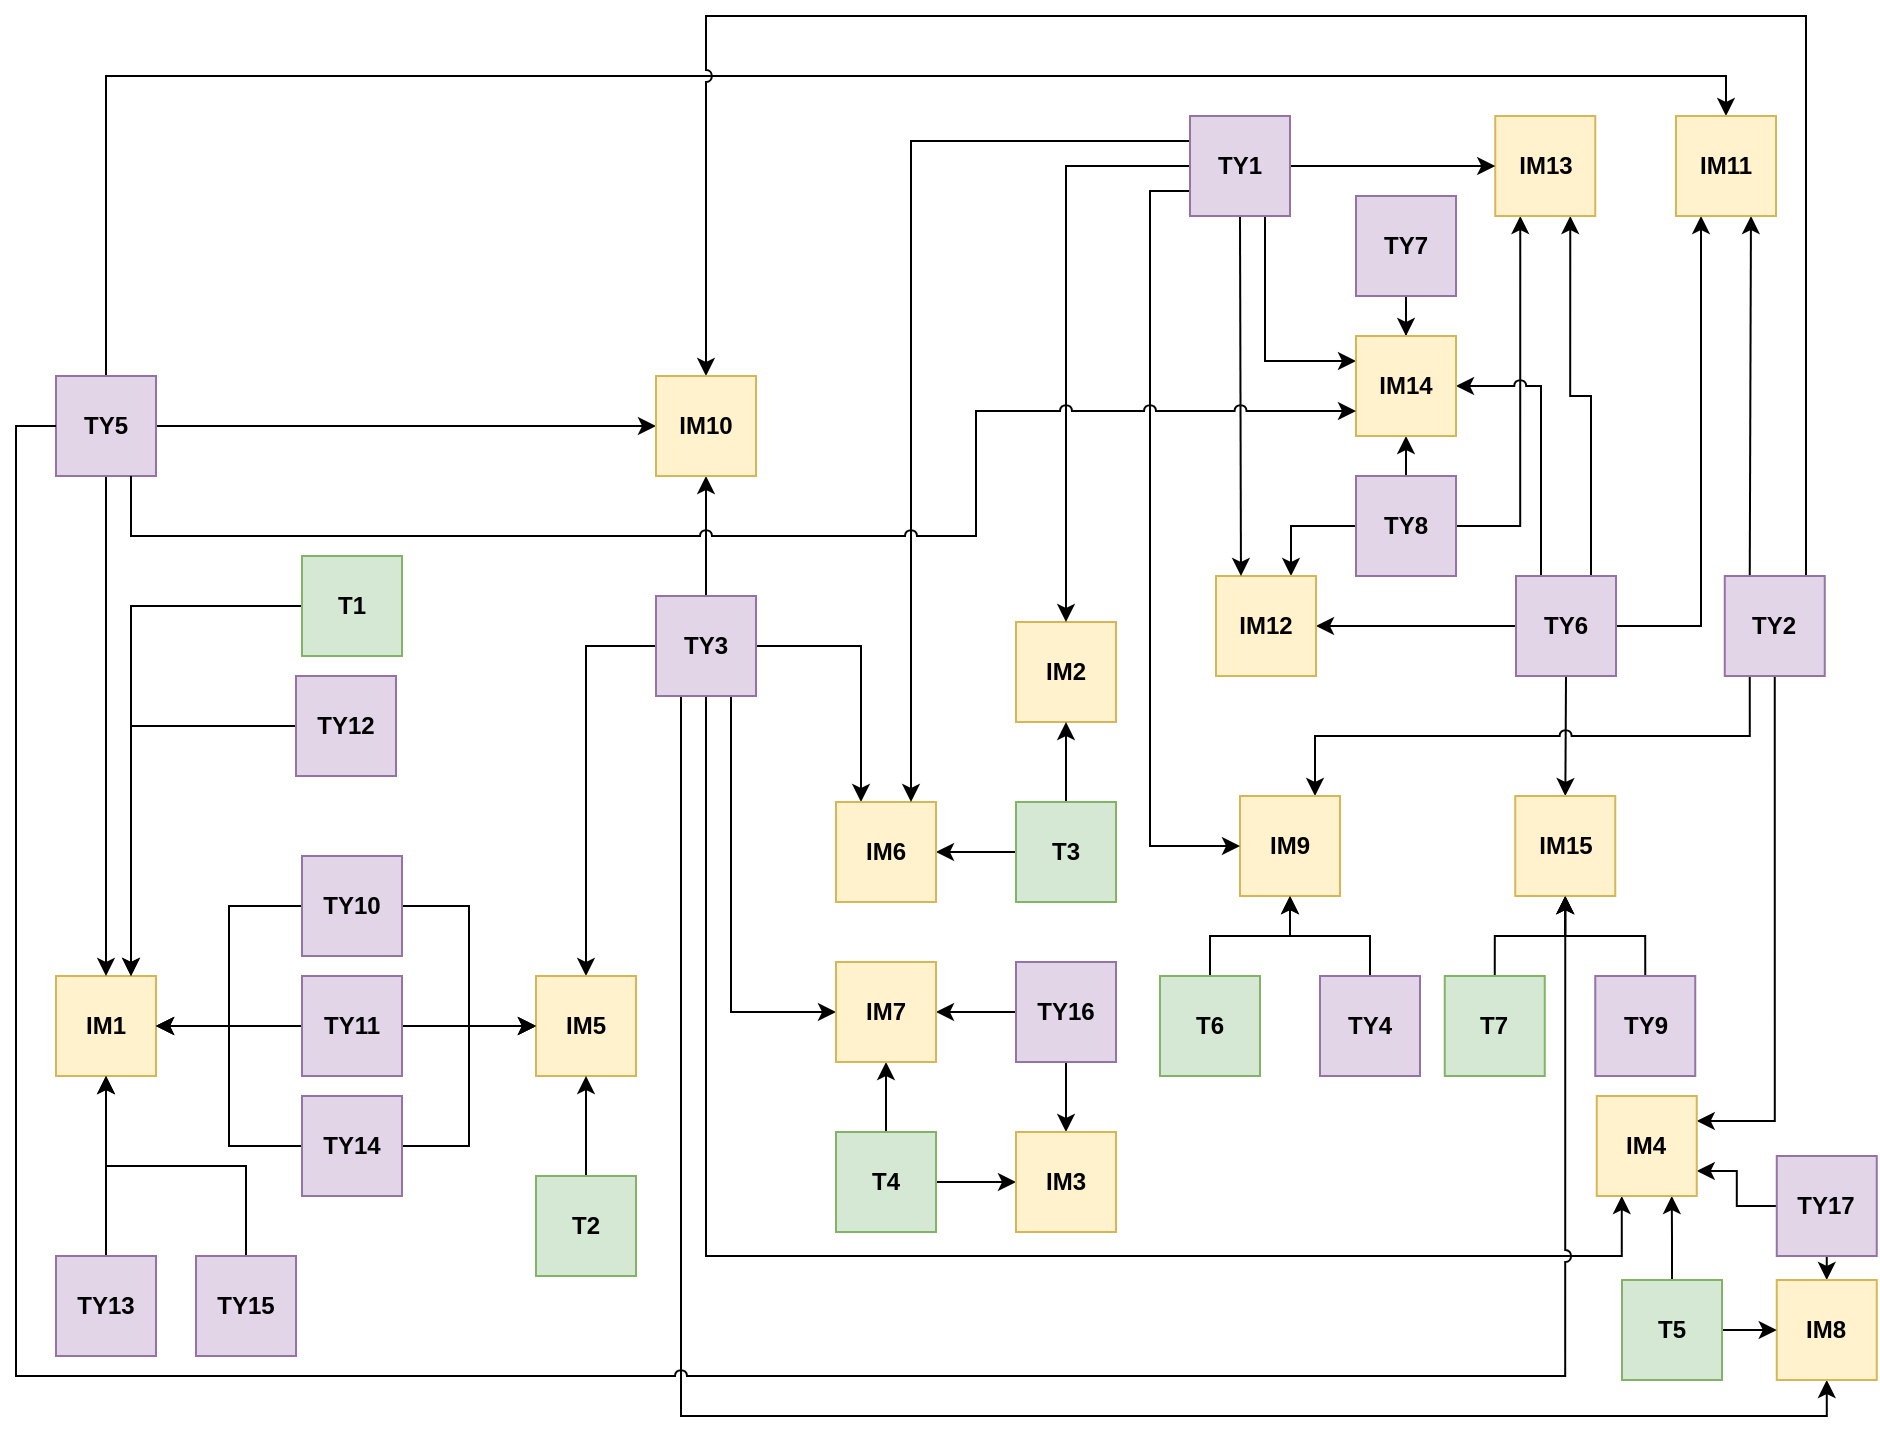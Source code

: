 <mxfile version="20.4.0" type="device"><diagram id="Voua08AdZDDQkW3HY6Ca" name="Page-1"><mxGraphModel dx="2634" dy="820" grid="1" gridSize="10" guides="1" tooltips="1" connect="1" arrows="1" fold="1" page="1" pageScale="1" pageWidth="850" pageHeight="1100" math="0" shadow="0"><root><mxCell id="0"/><mxCell id="1" parent="0"/><mxCell id="UbPSpZ2BlI031xM621BM-1" value="IM1" style="rounded=0;whiteSpace=wrap;html=1;fontStyle=1;fillColor=#fff2cc;strokeColor=#d6b656;" parent="1" vertex="1"><mxGeometry x="-240" y="620" width="50" height="50" as="geometry"/></mxCell><mxCell id="fTgO2sZlpGz_nwhxXqvM-84" style="edgeStyle=orthogonalEdgeStyle;rounded=0;jumpStyle=arc;orthogonalLoop=1;jettySize=auto;html=1;exitX=0.5;exitY=0;exitDx=0;exitDy=0;entryX=0.5;entryY=1;entryDx=0;entryDy=0;" edge="1" parent="1" source="UbPSpZ2BlI031xM621BM-9" target="GSLJ3GHXtGEVud8e1H04-6"><mxGeometry relative="1" as="geometry"/></mxCell><mxCell id="UbPSpZ2BlI031xM621BM-9" value="TY4" style="rounded=0;whiteSpace=wrap;html=1;fontStyle=1;fillColor=#e1d5e7;strokeColor=#9673a6;" parent="1" vertex="1"><mxGeometry x="392" y="620" width="50" height="50" as="geometry"/></mxCell><mxCell id="fTgO2sZlpGz_nwhxXqvM-116" style="edgeStyle=orthogonalEdgeStyle;rounded=0;jumpStyle=arc;orthogonalLoop=1;jettySize=auto;html=1;exitX=0.5;exitY=1;exitDx=0;exitDy=0;entryX=0.5;entryY=0;entryDx=0;entryDy=0;" edge="1" parent="1" source="UbPSpZ2BlI031xM621BM-10" target="UbPSpZ2BlI031xM621BM-1"><mxGeometry relative="1" as="geometry"/></mxCell><mxCell id="fTgO2sZlpGz_nwhxXqvM-129" style="edgeStyle=orthogonalEdgeStyle;rounded=0;jumpStyle=arc;orthogonalLoop=1;jettySize=auto;html=1;exitX=1;exitY=0.5;exitDx=0;exitDy=0;entryX=0;entryY=0.5;entryDx=0;entryDy=0;" edge="1" parent="1" source="UbPSpZ2BlI031xM621BM-10" target="GSLJ3GHXtGEVud8e1H04-7"><mxGeometry relative="1" as="geometry"/></mxCell><mxCell id="fTgO2sZlpGz_nwhxXqvM-132" style="edgeStyle=orthogonalEdgeStyle;rounded=0;jumpStyle=arc;orthogonalLoop=1;jettySize=auto;html=1;exitX=0.5;exitY=0;exitDx=0;exitDy=0;entryX=0.5;entryY=0;entryDx=0;entryDy=0;" edge="1" parent="1" source="UbPSpZ2BlI031xM621BM-10" target="GSLJ3GHXtGEVud8e1H04-8"><mxGeometry relative="1" as="geometry"/></mxCell><mxCell id="UbPSpZ2BlI031xM621BM-10" value="TY5" style="rounded=0;whiteSpace=wrap;html=1;fontStyle=1;fillColor=#e1d5e7;strokeColor=#9673a6;" parent="1" vertex="1"><mxGeometry x="-240.0" y="320" width="50" height="50" as="geometry"/></mxCell><mxCell id="fTgO2sZlpGz_nwhxXqvM-86" style="edgeStyle=orthogonalEdgeStyle;rounded=0;jumpStyle=arc;orthogonalLoop=1;jettySize=auto;html=1;exitX=0.5;exitY=0;exitDx=0;exitDy=0;entryX=0.5;entryY=1;entryDx=0;entryDy=0;" edge="1" parent="1" source="UbPSpZ2BlI031xM621BM-14" target="fTgO2sZlpGz_nwhxXqvM-1"><mxGeometry relative="1" as="geometry"/></mxCell><mxCell id="UbPSpZ2BlI031xM621BM-14" value="TY9" style="rounded=0;whiteSpace=wrap;html=1;fontStyle=1;fillColor=#e1d5e7;strokeColor=#9673a6;" parent="1" vertex="1"><mxGeometry x="529.63" y="620" width="50" height="50" as="geometry"/></mxCell><mxCell id="UbPSpZ2BlI031xM621BM-2" value="IM2" style="rounded=0;whiteSpace=wrap;html=1;fontStyle=1;fillColor=#fff2cc;strokeColor=#d6b656;" parent="1" vertex="1"><mxGeometry x="240" y="443" width="50" height="50" as="geometry"/></mxCell><mxCell id="fTgO2sZlpGz_nwhxXqvM-114" value="" style="edgeStyle=orthogonalEdgeStyle;rounded=0;jumpStyle=arc;orthogonalLoop=1;jettySize=auto;html=1;" edge="1" parent="1" source="UbPSpZ2BlI031xM621BM-12" target="fTgO2sZlpGz_nwhxXqvM-2"><mxGeometry relative="1" as="geometry"/></mxCell><mxCell id="UbPSpZ2BlI031xM621BM-12" value="TY7" style="rounded=0;whiteSpace=wrap;html=1;fontStyle=1;fillColor=#e1d5e7;strokeColor=#9673a6;" parent="1" vertex="1"><mxGeometry x="410" y="230" width="50" height="50" as="geometry"/></mxCell><mxCell id="fTgO2sZlpGz_nwhxXqvM-141" style="edgeStyle=orthogonalEdgeStyle;rounded=0;jumpStyle=arc;orthogonalLoop=1;jettySize=auto;html=1;entryX=0.75;entryY=0;entryDx=0;entryDy=0;" edge="1" parent="1" source="UbPSpZ2BlI031xM621BM-13" target="GSLJ3GHXtGEVud8e1H04-9"><mxGeometry relative="1" as="geometry"/></mxCell><mxCell id="fTgO2sZlpGz_nwhxXqvM-144" style="edgeStyle=orthogonalEdgeStyle;rounded=0;jumpStyle=arc;orthogonalLoop=1;jettySize=auto;html=1;exitX=1;exitY=0.5;exitDx=0;exitDy=0;entryX=0.25;entryY=1;entryDx=0;entryDy=0;" edge="1" parent="1" source="UbPSpZ2BlI031xM621BM-13" target="GSLJ3GHXtGEVud8e1H04-5"><mxGeometry relative="1" as="geometry"/></mxCell><mxCell id="fTgO2sZlpGz_nwhxXqvM-145" style="edgeStyle=orthogonalEdgeStyle;rounded=0;jumpStyle=arc;orthogonalLoop=1;jettySize=auto;html=1;exitX=0.5;exitY=0;exitDx=0;exitDy=0;entryX=0.5;entryY=1;entryDx=0;entryDy=0;" edge="1" parent="1" source="UbPSpZ2BlI031xM621BM-13" target="fTgO2sZlpGz_nwhxXqvM-2"><mxGeometry relative="1" as="geometry"/></mxCell><mxCell id="UbPSpZ2BlI031xM621BM-13" value="TY8" style="rounded=0;whiteSpace=wrap;html=1;fontStyle=1;fillColor=#e1d5e7;strokeColor=#9673a6;" parent="1" vertex="1"><mxGeometry x="410" y="370" width="50" height="50" as="geometry"/></mxCell><mxCell id="fTgO2sZlpGz_nwhxXqvM-85" value="" style="edgeStyle=orthogonalEdgeStyle;rounded=0;jumpStyle=arc;orthogonalLoop=1;jettySize=auto;html=1;entryX=0.5;entryY=0;entryDx=0;entryDy=0;exitX=0.5;exitY=1;exitDx=0;exitDy=0;" edge="1" parent="1" source="UbPSpZ2BlI031xM621BM-11" target="fTgO2sZlpGz_nwhxXqvM-1"><mxGeometry relative="1" as="geometry"/></mxCell><mxCell id="fTgO2sZlpGz_nwhxXqvM-133" style="edgeStyle=orthogonalEdgeStyle;rounded=0;jumpStyle=arc;orthogonalLoop=1;jettySize=auto;html=1;exitX=1;exitY=0.5;exitDx=0;exitDy=0;entryX=0.25;entryY=1;entryDx=0;entryDy=0;" edge="1" parent="1" source="UbPSpZ2BlI031xM621BM-11" target="GSLJ3GHXtGEVud8e1H04-8"><mxGeometry relative="1" as="geometry"/></mxCell><mxCell id="fTgO2sZlpGz_nwhxXqvM-140" value="" style="edgeStyle=orthogonalEdgeStyle;rounded=0;jumpStyle=arc;orthogonalLoop=1;jettySize=auto;html=1;" edge="1" parent="1" source="UbPSpZ2BlI031xM621BM-11" target="GSLJ3GHXtGEVud8e1H04-9"><mxGeometry relative="1" as="geometry"/></mxCell><mxCell id="fTgO2sZlpGz_nwhxXqvM-143" value="" style="edgeStyle=orthogonalEdgeStyle;rounded=0;jumpStyle=arc;orthogonalLoop=1;jettySize=auto;html=1;entryX=0.75;entryY=1;entryDx=0;entryDy=0;exitX=0.75;exitY=0;exitDx=0;exitDy=0;" edge="1" parent="1" source="UbPSpZ2BlI031xM621BM-11" target="GSLJ3GHXtGEVud8e1H04-5"><mxGeometry relative="1" as="geometry"/></mxCell><mxCell id="fTgO2sZlpGz_nwhxXqvM-147" style="edgeStyle=orthogonalEdgeStyle;rounded=0;jumpStyle=arc;orthogonalLoop=1;jettySize=auto;html=1;exitX=0.25;exitY=0;exitDx=0;exitDy=0;entryX=1;entryY=0.5;entryDx=0;entryDy=0;" edge="1" parent="1" source="UbPSpZ2BlI031xM621BM-11" target="fTgO2sZlpGz_nwhxXqvM-2"><mxGeometry relative="1" as="geometry"/></mxCell><mxCell id="UbPSpZ2BlI031xM621BM-11" value="TY6" style="rounded=0;whiteSpace=wrap;html=1;fontStyle=1;fillColor=#e1d5e7;strokeColor=#9673a6;" parent="1" vertex="1"><mxGeometry x="490" y="420" width="50" height="50" as="geometry"/></mxCell><mxCell id="fTgO2sZlpGz_nwhxXqvM-120" style="edgeStyle=orthogonalEdgeStyle;rounded=0;jumpStyle=arc;orthogonalLoop=1;jettySize=auto;html=1;exitX=1;exitY=0.5;exitDx=0;exitDy=0;entryX=0;entryY=0.5;entryDx=0;entryDy=0;" edge="1" parent="1" source="UbPSpZ2BlI031xM621BM-17" target="GSLJ3GHXtGEVud8e1H04-3"><mxGeometry relative="1" as="geometry"/></mxCell><mxCell id="fTgO2sZlpGz_nwhxXqvM-123" style="edgeStyle=orthogonalEdgeStyle;rounded=0;jumpStyle=arc;orthogonalLoop=1;jettySize=auto;html=1;exitX=0;exitY=0.5;exitDx=0;exitDy=0;entryX=1;entryY=0.5;entryDx=0;entryDy=0;" edge="1" parent="1" source="UbPSpZ2BlI031xM621BM-17" target="UbPSpZ2BlI031xM621BM-1"><mxGeometry relative="1" as="geometry"/></mxCell><mxCell id="UbPSpZ2BlI031xM621BM-17" value="TY14" style="rounded=0;whiteSpace=wrap;html=1;fontStyle=1;fillColor=#e1d5e7;strokeColor=#9673a6;" parent="1" vertex="1"><mxGeometry x="-117" y="680" width="50" height="50" as="geometry"/></mxCell><mxCell id="fTgO2sZlpGz_nwhxXqvM-63" value="" style="edgeStyle=orthogonalEdgeStyle;rounded=0;jumpStyle=arc;orthogonalLoop=1;jettySize=auto;html=1;entryX=0.5;entryY=0;entryDx=0;entryDy=0;" edge="1" parent="1" source="UbPSpZ2BlI031xM621BM-15" target="uFB73G2saYUNhUMWogG1-1"><mxGeometry relative="1" as="geometry"/></mxCell><mxCell id="fTgO2sZlpGz_nwhxXqvM-76" style="edgeStyle=orthogonalEdgeStyle;rounded=0;jumpStyle=arc;orthogonalLoop=1;jettySize=auto;html=1;exitX=0;exitY=0.5;exitDx=0;exitDy=0;entryX=1;entryY=0.5;entryDx=0;entryDy=0;" edge="1" parent="1" source="UbPSpZ2BlI031xM621BM-15" target="nAyjH7x5ld0WhubJfcOg-13"><mxGeometry relative="1" as="geometry"/></mxCell><mxCell id="UbPSpZ2BlI031xM621BM-15" value="TY16" style="rounded=0;whiteSpace=wrap;html=1;fontStyle=1;fillColor=#e1d5e7;strokeColor=#9673a6;" parent="1" vertex="1"><mxGeometry x="240.0" y="613" width="50" height="50" as="geometry"/></mxCell><mxCell id="fTgO2sZlpGz_nwhxXqvM-97" style="edgeStyle=orthogonalEdgeStyle;rounded=0;jumpStyle=arc;orthogonalLoop=1;jettySize=auto;html=1;exitX=0;exitY=0.5;exitDx=0;exitDy=0;entryX=1;entryY=0.75;entryDx=0;entryDy=0;" edge="1" parent="1" source="UbPSpZ2BlI031xM621BM-16" target="nAyjH7x5ld0WhubJfcOg-16"><mxGeometry relative="1" as="geometry"/></mxCell><mxCell id="fTgO2sZlpGz_nwhxXqvM-103" style="edgeStyle=orthogonalEdgeStyle;rounded=0;jumpStyle=arc;orthogonalLoop=1;jettySize=auto;html=1;exitX=0.5;exitY=1;exitDx=0;exitDy=0;entryX=0.5;entryY=0;entryDx=0;entryDy=0;" edge="1" parent="1" source="UbPSpZ2BlI031xM621BM-16" target="GSLJ3GHXtGEVud8e1H04-4"><mxGeometry relative="1" as="geometry"/></mxCell><mxCell id="UbPSpZ2BlI031xM621BM-16" value="TY17" style="rounded=0;whiteSpace=wrap;html=1;fontStyle=1;fillColor=#e1d5e7;strokeColor=#9673a6;" parent="1" vertex="1"><mxGeometry x="620.38" y="710" width="50" height="50" as="geometry"/></mxCell><mxCell id="fTgO2sZlpGz_nwhxXqvM-119" style="edgeStyle=orthogonalEdgeStyle;rounded=0;jumpStyle=arc;orthogonalLoop=1;jettySize=auto;html=1;exitX=0.5;exitY=0;exitDx=0;exitDy=0;entryX=0.5;entryY=1;entryDx=0;entryDy=0;" edge="1" parent="1" source="UbPSpZ2BlI031xM621BM-18" target="UbPSpZ2BlI031xM621BM-1"><mxGeometry relative="1" as="geometry"/></mxCell><mxCell id="UbPSpZ2BlI031xM621BM-18" value="TY15" style="rounded=0;whiteSpace=wrap;html=1;fontStyle=1;fillColor=#e1d5e7;strokeColor=#9673a6;" parent="1" vertex="1"><mxGeometry x="-170" y="760" width="50" height="50" as="geometry"/></mxCell><mxCell id="fTgO2sZlpGz_nwhxXqvM-65" style="edgeStyle=orthogonalEdgeStyle;rounded=0;jumpStyle=arc;orthogonalLoop=1;jettySize=auto;html=1;entryX=1;entryY=0.25;entryDx=0;entryDy=0;exitX=0.5;exitY=1;exitDx=0;exitDy=0;" edge="1" parent="1" source="GSLJ3GHXtGEVud8e1H04-2" target="nAyjH7x5ld0WhubJfcOg-16"><mxGeometry relative="1" as="geometry"/></mxCell><mxCell id="fTgO2sZlpGz_nwhxXqvM-67" value="" style="edgeStyle=orthogonalEdgeStyle;rounded=0;jumpStyle=arc;orthogonalLoop=1;jettySize=auto;html=1;entryX=0.5;entryY=0;entryDx=0;entryDy=0;exitX=0;exitY=0.5;exitDx=0;exitDy=0;" edge="1" parent="1" source="GSLJ3GHXtGEVud8e1H04-1" target="GSLJ3GHXtGEVud8e1H04-3"><mxGeometry relative="1" as="geometry"/></mxCell><mxCell id="fTgO2sZlpGz_nwhxXqvM-124" style="edgeStyle=orthogonalEdgeStyle;rounded=0;jumpStyle=arc;orthogonalLoop=1;jettySize=auto;html=1;exitX=0.5;exitY=1;exitDx=0;exitDy=0;entryX=0.25;entryY=1;entryDx=0;entryDy=0;" edge="1" parent="1" source="GSLJ3GHXtGEVud8e1H04-1" target="nAyjH7x5ld0WhubJfcOg-16"><mxGeometry relative="1" as="geometry"><Array as="points"><mxPoint x="85" y="760"/><mxPoint x="543" y="760"/></Array></mxGeometry></mxCell><mxCell id="fTgO2sZlpGz_nwhxXqvM-126" style="edgeStyle=orthogonalEdgeStyle;rounded=0;jumpStyle=arc;orthogonalLoop=1;jettySize=auto;html=1;exitX=1;exitY=0.5;exitDx=0;exitDy=0;entryX=0.25;entryY=0;entryDx=0;entryDy=0;" edge="1" parent="1" source="GSLJ3GHXtGEVud8e1H04-1" target="nAyjH7x5ld0WhubJfcOg-8"><mxGeometry relative="1" as="geometry"/></mxCell><mxCell id="fTgO2sZlpGz_nwhxXqvM-127" style="edgeStyle=orthogonalEdgeStyle;rounded=0;jumpStyle=arc;orthogonalLoop=1;jettySize=auto;html=1;exitX=0.75;exitY=1;exitDx=0;exitDy=0;entryX=0;entryY=0.5;entryDx=0;entryDy=0;" edge="1" parent="1" source="GSLJ3GHXtGEVud8e1H04-1" target="nAyjH7x5ld0WhubJfcOg-13"><mxGeometry relative="1" as="geometry"/></mxCell><mxCell id="fTgO2sZlpGz_nwhxXqvM-128" style="edgeStyle=orthogonalEdgeStyle;rounded=0;jumpStyle=arc;orthogonalLoop=1;jettySize=auto;html=1;exitX=0.25;exitY=1;exitDx=0;exitDy=0;entryX=0.5;entryY=1;entryDx=0;entryDy=0;" edge="1" parent="1" source="GSLJ3GHXtGEVud8e1H04-1" target="GSLJ3GHXtGEVud8e1H04-4"><mxGeometry relative="1" as="geometry"><Array as="points"><mxPoint x="73" y="840"/><mxPoint x="645" y="840"/></Array></mxGeometry></mxCell><mxCell id="fTgO2sZlpGz_nwhxXqvM-131" value="" style="edgeStyle=orthogonalEdgeStyle;rounded=0;jumpStyle=arc;orthogonalLoop=1;jettySize=auto;html=1;" edge="1" parent="1" source="GSLJ3GHXtGEVud8e1H04-1" target="GSLJ3GHXtGEVud8e1H04-7"><mxGeometry relative="1" as="geometry"/></mxCell><mxCell id="GSLJ3GHXtGEVud8e1H04-1" value="TY3" style="rounded=0;whiteSpace=wrap;html=1;fontStyle=1;fillColor=#e1d5e7;strokeColor=#9673a6;" parent="1" vertex="1"><mxGeometry x="60" y="430" width="50" height="50" as="geometry"/></mxCell><mxCell id="fTgO2sZlpGz_nwhxXqvM-104" style="edgeStyle=orthogonalEdgeStyle;rounded=0;jumpStyle=arc;orthogonalLoop=1;jettySize=auto;html=1;exitX=0.25;exitY=1;exitDx=0;exitDy=0;entryX=0.75;entryY=0;entryDx=0;entryDy=0;" edge="1" parent="1" source="GSLJ3GHXtGEVud8e1H04-2" target="GSLJ3GHXtGEVud8e1H04-6"><mxGeometry relative="1" as="geometry"><mxPoint x="402.63" y="835" as="sourcePoint"/></mxGeometry></mxCell><mxCell id="fTgO2sZlpGz_nwhxXqvM-111" style="edgeStyle=orthogonalEdgeStyle;rounded=0;jumpStyle=arc;orthogonalLoop=1;jettySize=auto;html=1;exitX=0.25;exitY=0;exitDx=0;exitDy=0;entryX=0.75;entryY=1;entryDx=0;entryDy=0;" edge="1" parent="1" source="GSLJ3GHXtGEVud8e1H04-2" target="GSLJ3GHXtGEVud8e1H04-8"><mxGeometry relative="1" as="geometry"/></mxCell><mxCell id="fTgO2sZlpGz_nwhxXqvM-130" style="edgeStyle=orthogonalEdgeStyle;rounded=0;jumpStyle=arc;orthogonalLoop=1;jettySize=auto;html=1;exitX=0.5;exitY=0;exitDx=0;exitDy=0;entryX=0.5;entryY=0;entryDx=0;entryDy=0;" edge="1" parent="1" source="GSLJ3GHXtGEVud8e1H04-2" target="GSLJ3GHXtGEVud8e1H04-7"><mxGeometry relative="1" as="geometry"><Array as="points"><mxPoint x="635" y="140"/><mxPoint x="85" y="140"/></Array></mxGeometry></mxCell><mxCell id="GSLJ3GHXtGEVud8e1H04-2" value="TY2" style="rounded=0;whiteSpace=wrap;html=1;fontStyle=1;fillColor=#e1d5e7;strokeColor=#9673a6;" parent="1" vertex="1"><mxGeometry x="594.38" y="420" width="50" height="50" as="geometry"/></mxCell><mxCell id="GSLJ3GHXtGEVud8e1H04-3" value="IM5" style="rounded=0;whiteSpace=wrap;html=1;fontStyle=1;fillColor=#fff2cc;strokeColor=#d6b656;" parent="1" vertex="1"><mxGeometry y="620" width="50" height="50" as="geometry"/></mxCell><mxCell id="GSLJ3GHXtGEVud8e1H04-4" value="IM8" style="rounded=0;whiteSpace=wrap;html=1;fontStyle=1;fillColor=#fff2cc;strokeColor=#d6b656;" parent="1" vertex="1"><mxGeometry x="620.38" y="772" width="50" height="50" as="geometry"/></mxCell><mxCell id="GSLJ3GHXtGEVud8e1H04-5" value="IM13" style="rounded=0;whiteSpace=wrap;html=1;fontStyle=1;fillColor=#fff2cc;strokeColor=#d6b656;" parent="1" vertex="1"><mxGeometry x="479.63" y="190" width="50" height="50" as="geometry"/></mxCell><mxCell id="GSLJ3GHXtGEVud8e1H04-6" value="IM9" style="rounded=0;whiteSpace=wrap;html=1;fontStyle=1;fillColor=#fff2cc;strokeColor=#d6b656;" parent="1" vertex="1"><mxGeometry x="352" y="530" width="50" height="50" as="geometry"/></mxCell><mxCell id="GSLJ3GHXtGEVud8e1H04-7" value="IM10" style="rounded=0;whiteSpace=wrap;html=1;fontStyle=1;fillColor=#fff2cc;strokeColor=#d6b656;" parent="1" vertex="1"><mxGeometry x="60" y="320" width="50" height="50" as="geometry"/></mxCell><mxCell id="GSLJ3GHXtGEVud8e1H04-8" value="IM11" style="rounded=0;whiteSpace=wrap;html=1;fontStyle=1;fillColor=#fff2cc;strokeColor=#d6b656;" parent="1" vertex="1"><mxGeometry x="570.0" y="190" width="50" height="50" as="geometry"/></mxCell><mxCell id="GSLJ3GHXtGEVud8e1H04-9" value="IM12" style="rounded=0;whiteSpace=wrap;html=1;fontStyle=1;fillColor=#fff2cc;strokeColor=#d6b656;" parent="1" vertex="1"><mxGeometry x="340.0" y="420" width="50" height="50" as="geometry"/></mxCell><mxCell id="fTgO2sZlpGz_nwhxXqvM-4" value="" style="edgeStyle=orthogonalEdgeStyle;rounded=0;orthogonalLoop=1;jettySize=auto;html=1;exitX=0;exitY=0.5;exitDx=0;exitDy=0;entryX=0.75;entryY=0;entryDx=0;entryDy=0;" edge="1" parent="1" source="nAyjH7x5ld0WhubJfcOg-1" target="UbPSpZ2BlI031xM621BM-1"><mxGeometry relative="1" as="geometry"/></mxCell><mxCell id="nAyjH7x5ld0WhubJfcOg-1" value="T1" style="rounded=0;whiteSpace=wrap;html=1;fontStyle=1;fillColor=#d5e8d4;strokeColor=#82b366;" parent="1" vertex="1"><mxGeometry x="-117" y="410" width="50" height="50" as="geometry"/></mxCell><mxCell id="fTgO2sZlpGz_nwhxXqvM-5" value="" style="edgeStyle=orthogonalEdgeStyle;rounded=0;orthogonalLoop=1;jettySize=auto;html=1;entryX=0.5;entryY=1;entryDx=0;entryDy=0;exitX=0.5;exitY=0;exitDx=0;exitDy=0;" edge="1" parent="1" source="nAyjH7x5ld0WhubJfcOg-2" target="GSLJ3GHXtGEVud8e1H04-3"><mxGeometry relative="1" as="geometry"/></mxCell><mxCell id="nAyjH7x5ld0WhubJfcOg-2" value="T2" style="rounded=0;whiteSpace=wrap;html=1;fontStyle=1;fillColor=#d5e8d4;strokeColor=#82b366;" parent="1" vertex="1"><mxGeometry y="720" width="50" height="50" as="geometry"/></mxCell><mxCell id="fTgO2sZlpGz_nwhxXqvM-61" value="" style="edgeStyle=orthogonalEdgeStyle;rounded=0;jumpStyle=arc;orthogonalLoop=1;jettySize=auto;html=1;exitX=0.5;exitY=0;exitDx=0;exitDy=0;" edge="1" parent="1" source="nAyjH7x5ld0WhubJfcOg-3" target="UbPSpZ2BlI031xM621BM-2"><mxGeometry relative="1" as="geometry"/></mxCell><mxCell id="fTgO2sZlpGz_nwhxXqvM-71" value="" style="edgeStyle=orthogonalEdgeStyle;rounded=0;jumpStyle=arc;orthogonalLoop=1;jettySize=auto;html=1;" edge="1" parent="1" source="nAyjH7x5ld0WhubJfcOg-3" target="nAyjH7x5ld0WhubJfcOg-8"><mxGeometry relative="1" as="geometry"/></mxCell><mxCell id="nAyjH7x5ld0WhubJfcOg-3" value="T3" style="rounded=0;whiteSpace=wrap;html=1;fontStyle=1;fillColor=#d5e8d4;strokeColor=#82b366;" parent="1" vertex="1"><mxGeometry x="240" y="533" width="50" height="50" as="geometry"/></mxCell><mxCell id="fTgO2sZlpGz_nwhxXqvM-8" style="edgeStyle=orthogonalEdgeStyle;rounded=0;orthogonalLoop=1;jettySize=auto;html=1;exitX=1;exitY=0.5;exitDx=0;exitDy=0;entryX=0;entryY=0.5;entryDx=0;entryDy=0;" edge="1" parent="1" source="nAyjH7x5ld0WhubJfcOg-4" target="uFB73G2saYUNhUMWogG1-1"><mxGeometry relative="1" as="geometry"/></mxCell><mxCell id="fTgO2sZlpGz_nwhxXqvM-74" value="" style="edgeStyle=orthogonalEdgeStyle;rounded=0;jumpStyle=arc;orthogonalLoop=1;jettySize=auto;html=1;" edge="1" parent="1" source="nAyjH7x5ld0WhubJfcOg-4" target="nAyjH7x5ld0WhubJfcOg-13"><mxGeometry relative="1" as="geometry"/></mxCell><mxCell id="nAyjH7x5ld0WhubJfcOg-4" value="T4" style="rounded=0;whiteSpace=wrap;html=1;fontStyle=1;fillColor=#d5e8d4;strokeColor=#82b366;" parent="1" vertex="1"><mxGeometry x="150.0" y="698" width="50" height="50" as="geometry"/></mxCell><mxCell id="fTgO2sZlpGz_nwhxXqvM-10" style="edgeStyle=orthogonalEdgeStyle;rounded=0;orthogonalLoop=1;jettySize=auto;html=1;exitX=0.5;exitY=0;exitDx=0;exitDy=0;entryX=0.75;entryY=1;entryDx=0;entryDy=0;" edge="1" parent="1" source="nAyjH7x5ld0WhubJfcOg-5" target="nAyjH7x5ld0WhubJfcOg-16"><mxGeometry relative="1" as="geometry"/></mxCell><mxCell id="fTgO2sZlpGz_nwhxXqvM-78" value="" style="edgeStyle=orthogonalEdgeStyle;rounded=0;jumpStyle=arc;orthogonalLoop=1;jettySize=auto;html=1;entryX=0;entryY=0.5;entryDx=0;entryDy=0;" edge="1" parent="1" source="nAyjH7x5ld0WhubJfcOg-5" target="GSLJ3GHXtGEVud8e1H04-4"><mxGeometry relative="1" as="geometry"/></mxCell><mxCell id="nAyjH7x5ld0WhubJfcOg-5" value="T5" style="rounded=0;whiteSpace=wrap;html=1;fontStyle=1;fillColor=#d5e8d4;strokeColor=#82b366;" parent="1" vertex="1"><mxGeometry x="543" y="772" width="50" height="50" as="geometry"/></mxCell><mxCell id="fTgO2sZlpGz_nwhxXqvM-12" value="" style="edgeStyle=orthogonalEdgeStyle;rounded=0;orthogonalLoop=1;jettySize=auto;html=1;entryX=0.5;entryY=1;entryDx=0;entryDy=0;exitX=0.5;exitY=0;exitDx=0;exitDy=0;" edge="1" parent="1" source="nAyjH7x5ld0WhubJfcOg-6" target="GSLJ3GHXtGEVud8e1H04-6"><mxGeometry relative="1" as="geometry"/></mxCell><mxCell id="nAyjH7x5ld0WhubJfcOg-6" value="T6" style="rounded=0;whiteSpace=wrap;html=1;fontStyle=1;fillColor=#d5e8d4;strokeColor=#82b366;" parent="1" vertex="1"><mxGeometry x="312" y="620" width="50" height="50" as="geometry"/></mxCell><mxCell id="fTgO2sZlpGz_nwhxXqvM-13" value="" style="edgeStyle=orthogonalEdgeStyle;rounded=0;orthogonalLoop=1;jettySize=auto;html=1;entryX=0.5;entryY=1;entryDx=0;entryDy=0;exitX=0.5;exitY=0;exitDx=0;exitDy=0;" edge="1" parent="1" source="nAyjH7x5ld0WhubJfcOg-7" target="fTgO2sZlpGz_nwhxXqvM-1"><mxGeometry relative="1" as="geometry"/></mxCell><mxCell id="nAyjH7x5ld0WhubJfcOg-7" value="T7" style="rounded=0;whiteSpace=wrap;html=1;fontStyle=1;fillColor=#d5e8d4;strokeColor=#82b366;" parent="1" vertex="1"><mxGeometry x="454.38" y="620" width="50" height="50" as="geometry"/></mxCell><mxCell id="nAyjH7x5ld0WhubJfcOg-8" value="IM6" style="rounded=0;whiteSpace=wrap;html=1;fontStyle=1;fillColor=#fff2cc;strokeColor=#d6b656;" parent="1" vertex="1"><mxGeometry x="150" y="533" width="50" height="50" as="geometry"/></mxCell><mxCell id="nAyjH7x5ld0WhubJfcOg-13" value="IM7" style="rounded=0;whiteSpace=wrap;html=1;fontStyle=1;fillColor=#fff2cc;strokeColor=#d6b656;" parent="1" vertex="1"><mxGeometry x="150.0" y="613" width="50" height="50" as="geometry"/></mxCell><mxCell id="nAyjH7x5ld0WhubJfcOg-16" value="IM4" style="rounded=0;whiteSpace=wrap;html=1;fontStyle=1;fillColor=#fff2cc;strokeColor=#d6b656;" parent="1" vertex="1"><mxGeometry x="530.38" y="680" width="50" height="50" as="geometry"/></mxCell><mxCell id="fTgO2sZlpGz_nwhxXqvM-62" value="" style="edgeStyle=orthogonalEdgeStyle;rounded=0;jumpStyle=arc;orthogonalLoop=1;jettySize=auto;html=1;entryX=0.5;entryY=0;entryDx=0;entryDy=0;exitX=0;exitY=0.5;exitDx=0;exitDy=0;" edge="1" parent="1" source="nAyjH7x5ld0WhubJfcOg-23" target="UbPSpZ2BlI031xM621BM-2"><mxGeometry relative="1" as="geometry"/></mxCell><mxCell id="fTgO2sZlpGz_nwhxXqvM-105" style="edgeStyle=orthogonalEdgeStyle;rounded=0;jumpStyle=arc;orthogonalLoop=1;jettySize=auto;html=1;exitX=0;exitY=0.75;exitDx=0;exitDy=0;entryX=0;entryY=0.5;entryDx=0;entryDy=0;" edge="1" parent="1" source="nAyjH7x5ld0WhubJfcOg-23" target="GSLJ3GHXtGEVud8e1H04-6"><mxGeometry relative="1" as="geometry"/></mxCell><mxCell id="fTgO2sZlpGz_nwhxXqvM-125" style="edgeStyle=orthogonalEdgeStyle;rounded=0;jumpStyle=arc;orthogonalLoop=1;jettySize=auto;html=1;exitX=0;exitY=0.25;exitDx=0;exitDy=0;entryX=0.75;entryY=0;entryDx=0;entryDy=0;" edge="1" parent="1" source="nAyjH7x5ld0WhubJfcOg-23" target="nAyjH7x5ld0WhubJfcOg-8"><mxGeometry relative="1" as="geometry"/></mxCell><mxCell id="fTgO2sZlpGz_nwhxXqvM-139" value="" style="edgeStyle=orthogonalEdgeStyle;rounded=0;jumpStyle=arc;orthogonalLoop=1;jettySize=auto;html=1;entryX=0.25;entryY=0;entryDx=0;entryDy=0;" edge="1" parent="1" source="nAyjH7x5ld0WhubJfcOg-23" target="GSLJ3GHXtGEVud8e1H04-9"><mxGeometry relative="1" as="geometry"/></mxCell><mxCell id="fTgO2sZlpGz_nwhxXqvM-142" value="" style="edgeStyle=orthogonalEdgeStyle;rounded=0;jumpStyle=arc;orthogonalLoop=1;jettySize=auto;html=1;" edge="1" parent="1" source="nAyjH7x5ld0WhubJfcOg-23" target="GSLJ3GHXtGEVud8e1H04-5"><mxGeometry relative="1" as="geometry"/></mxCell><mxCell id="fTgO2sZlpGz_nwhxXqvM-146" style="edgeStyle=orthogonalEdgeStyle;rounded=0;jumpStyle=arc;orthogonalLoop=1;jettySize=auto;html=1;exitX=0.75;exitY=1;exitDx=0;exitDy=0;entryX=0;entryY=0.25;entryDx=0;entryDy=0;" edge="1" parent="1" source="nAyjH7x5ld0WhubJfcOg-23" target="fTgO2sZlpGz_nwhxXqvM-2"><mxGeometry relative="1" as="geometry"/></mxCell><mxCell id="nAyjH7x5ld0WhubJfcOg-23" value="TY1" style="rounded=0;whiteSpace=wrap;html=1;fontStyle=1;fillColor=#e1d5e7;strokeColor=#9673a6;" parent="1" vertex="1"><mxGeometry x="327" y="190" width="50" height="50" as="geometry"/></mxCell><mxCell id="fTgO2sZlpGz_nwhxXqvM-68" style="edgeStyle=orthogonalEdgeStyle;rounded=0;jumpStyle=arc;orthogonalLoop=1;jettySize=auto;html=1;exitX=1;exitY=0.5;exitDx=0;exitDy=0;entryX=0;entryY=0.5;entryDx=0;entryDy=0;" edge="1" parent="1" source="nAyjH7x5ld0WhubJfcOg-42" target="GSLJ3GHXtGEVud8e1H04-3"><mxGeometry relative="1" as="geometry"><mxPoint x="-287.5" y="770" as="targetPoint"/></mxGeometry></mxCell><mxCell id="fTgO2sZlpGz_nwhxXqvM-121" style="edgeStyle=orthogonalEdgeStyle;rounded=0;jumpStyle=arc;orthogonalLoop=1;jettySize=auto;html=1;exitX=0;exitY=0.5;exitDx=0;exitDy=0;entryX=1;entryY=0.5;entryDx=0;entryDy=0;" edge="1" parent="1" source="nAyjH7x5ld0WhubJfcOg-42" target="UbPSpZ2BlI031xM621BM-1"><mxGeometry relative="1" as="geometry"/></mxCell><mxCell id="nAyjH7x5ld0WhubJfcOg-42" value="TY10" style="rounded=0;whiteSpace=wrap;html=1;fontStyle=1;fillColor=#e1d5e7;strokeColor=#9673a6;" parent="1" vertex="1"><mxGeometry x="-117" y="560" width="50" height="50" as="geometry"/></mxCell><mxCell id="fTgO2sZlpGz_nwhxXqvM-69" value="" style="edgeStyle=orthogonalEdgeStyle;rounded=0;jumpStyle=arc;orthogonalLoop=1;jettySize=auto;html=1;" edge="1" parent="1" source="nAyjH7x5ld0WhubJfcOg-43" target="GSLJ3GHXtGEVud8e1H04-3"><mxGeometry relative="1" as="geometry"/></mxCell><mxCell id="fTgO2sZlpGz_nwhxXqvM-122" style="edgeStyle=orthogonalEdgeStyle;rounded=0;jumpStyle=arc;orthogonalLoop=1;jettySize=auto;html=1;exitX=0;exitY=0.5;exitDx=0;exitDy=0;entryX=1;entryY=0.5;entryDx=0;entryDy=0;" edge="1" parent="1" source="nAyjH7x5ld0WhubJfcOg-43" target="UbPSpZ2BlI031xM621BM-1"><mxGeometry relative="1" as="geometry"><mxPoint x="-230" y="710" as="targetPoint"/></mxGeometry></mxCell><mxCell id="nAyjH7x5ld0WhubJfcOg-43" value="TY11" style="rounded=0;whiteSpace=wrap;html=1;fontStyle=1;fillColor=#e1d5e7;strokeColor=#9673a6;" parent="1" vertex="1"><mxGeometry x="-117" y="620" width="50" height="50" as="geometry"/></mxCell><mxCell id="fTgO2sZlpGz_nwhxXqvM-117" style="edgeStyle=orthogonalEdgeStyle;rounded=0;jumpStyle=arc;orthogonalLoop=1;jettySize=auto;html=1;exitX=0;exitY=0.5;exitDx=0;exitDy=0;entryX=0.75;entryY=0;entryDx=0;entryDy=0;" edge="1" parent="1" source="nAyjH7x5ld0WhubJfcOg-44" target="UbPSpZ2BlI031xM621BM-1"><mxGeometry relative="1" as="geometry"/></mxCell><mxCell id="nAyjH7x5ld0WhubJfcOg-44" value="TY12" style="rounded=0;whiteSpace=wrap;html=1;fontStyle=1;fillColor=#e1d5e7;strokeColor=#9673a6;" parent="1" vertex="1"><mxGeometry x="-120" y="470" width="50" height="50" as="geometry"/></mxCell><mxCell id="fTgO2sZlpGz_nwhxXqvM-118" style="edgeStyle=orthogonalEdgeStyle;rounded=0;jumpStyle=arc;orthogonalLoop=1;jettySize=auto;html=1;exitX=0.5;exitY=0;exitDx=0;exitDy=0;entryX=0.5;entryY=1;entryDx=0;entryDy=0;" edge="1" parent="1" source="nAyjH7x5ld0WhubJfcOg-45" target="UbPSpZ2BlI031xM621BM-1"><mxGeometry relative="1" as="geometry"><mxPoint x="40.5" y="660" as="targetPoint"/></mxGeometry></mxCell><mxCell id="nAyjH7x5ld0WhubJfcOg-45" value="TY13" style="rounded=0;whiteSpace=wrap;html=1;fontStyle=1;fillColor=#e1d5e7;strokeColor=#9673a6;" parent="1" vertex="1"><mxGeometry x="-240" y="760" width="50" height="50" as="geometry"/></mxCell><mxCell id="uFB73G2saYUNhUMWogG1-1" value="IM3" style="rounded=0;whiteSpace=wrap;html=1;fontStyle=1;fillColor=#fff2cc;strokeColor=#d6b656;" parent="1" vertex="1"><mxGeometry x="240.0" y="698" width="50" height="50" as="geometry"/></mxCell><mxCell id="fTgO2sZlpGz_nwhxXqvM-1" value="IM15" style="rounded=0;whiteSpace=wrap;html=1;fontStyle=1;fillColor=#fff2cc;strokeColor=#d6b656;" vertex="1" parent="1"><mxGeometry x="489.63" y="530" width="50" height="50" as="geometry"/></mxCell><mxCell id="fTgO2sZlpGz_nwhxXqvM-2" value="IM14" style="rounded=0;whiteSpace=wrap;html=1;fontStyle=1;fillColor=#fff2cc;strokeColor=#d6b656;" vertex="1" parent="1"><mxGeometry x="410" y="300" width="50" height="50" as="geometry"/></mxCell><mxCell id="fTgO2sZlpGz_nwhxXqvM-148" style="edgeStyle=orthogonalEdgeStyle;rounded=0;jumpStyle=arc;orthogonalLoop=1;jettySize=auto;html=1;exitX=0.75;exitY=1;exitDx=0;exitDy=0;entryX=0;entryY=0.75;entryDx=0;entryDy=0;" edge="1" parent="1" source="UbPSpZ2BlI031xM621BM-10" target="fTgO2sZlpGz_nwhxXqvM-2"><mxGeometry relative="1" as="geometry"><Array as="points"><mxPoint x="-202" y="400"/><mxPoint x="220" y="400"/><mxPoint x="220" y="338"/></Array></mxGeometry></mxCell><mxCell id="fTgO2sZlpGz_nwhxXqvM-149" style="edgeStyle=orthogonalEdgeStyle;rounded=0;jumpStyle=arc;orthogonalLoop=1;jettySize=auto;html=1;exitX=0;exitY=0.5;exitDx=0;exitDy=0;entryX=0.5;entryY=1;entryDx=0;entryDy=0;" edge="1" parent="1" source="UbPSpZ2BlI031xM621BM-10" target="fTgO2sZlpGz_nwhxXqvM-1"><mxGeometry relative="1" as="geometry"><Array as="points"><mxPoint x="-260" y="345"/><mxPoint x="-260" y="820"/><mxPoint x="515" y="820"/></Array></mxGeometry></mxCell></root></mxGraphModel></diagram></mxfile>